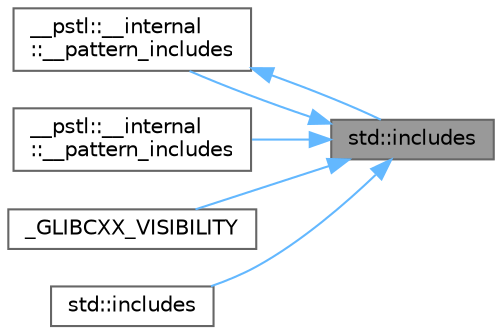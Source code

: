 digraph "std::includes"
{
 // LATEX_PDF_SIZE
  bgcolor="transparent";
  edge [fontname=Helvetica,fontsize=10,labelfontname=Helvetica,labelfontsize=10];
  node [fontname=Helvetica,fontsize=10,shape=box,height=0.2,width=0.4];
  rankdir="RL";
  Node1 [id="Node000001",label="std::includes",height=0.2,width=0.4,color="gray40", fillcolor="grey60", style="filled", fontcolor="black",tooltip=" "];
  Node1 -> Node2 [id="edge6_Node000001_Node000002",dir="back",color="steelblue1",style="solid",tooltip=" "];
  Node2 [id="Node000002",label="__pstl::__internal\l::__pattern_includes",height=0.2,width=0.4,color="grey40", fillcolor="white", style="filled",URL="$namespace____pstl_1_1____internal.html#af4bd54f061b9f4a0d379383965a84e62",tooltip=" "];
  Node2 -> Node1 [id="edge7_Node000002_Node000001",dir="back",color="steelblue1",style="solid",tooltip=" "];
  Node1 -> Node3 [id="edge8_Node000001_Node000003",dir="back",color="steelblue1",style="solid",tooltip=" "];
  Node3 [id="Node000003",label="__pstl::__internal\l::__pattern_includes",height=0.2,width=0.4,color="grey40", fillcolor="white", style="filled",URL="$namespace____pstl_1_1____internal.html#a4e83898b31f777a59d85ceca52311ff8",tooltip=" "];
  Node1 -> Node4 [id="edge9_Node000001_Node000004",dir="back",color="steelblue1",style="solid",tooltip=" "];
  Node4 [id="Node000004",label="_GLIBCXX_VISIBILITY",height=0.2,width=0.4,color="grey40", fillcolor="white", style="filled",URL="$group__sorting__algorithms.html#ga544d74b2d5d0dd2197f5fd6f02691de0",tooltip=" "];
  Node1 -> Node5 [id="edge10_Node000001_Node000005",dir="back",color="steelblue1",style="solid",tooltip=" "];
  Node5 [id="Node000005",label="std::includes",height=0.2,width=0.4,color="grey40", fillcolor="white", style="filled",URL="$namespacestd.html#a3f21045ddf76c4d9d6b509f671d8ab40",tooltip=" "];
}
